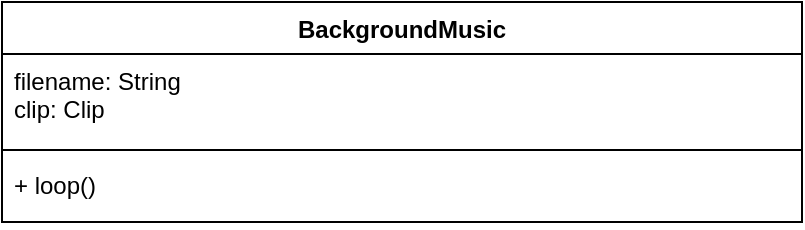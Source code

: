 <mxfile version="13.9.9" type="device"><diagram id="_y8rge10au6aMQLORhW3" name="Page-1"><mxGraphModel dx="1086" dy="806" grid="1" gridSize="10" guides="1" tooltips="1" connect="1" arrows="1" fold="1" page="1" pageScale="1" pageWidth="850" pageHeight="1100" math="0" shadow="0"><root><mxCell id="0"/><mxCell id="1" parent="0"/><mxCell id="dm9xDQezbmRJAUSkjTOD-1" value="BackgroundMusic" style="swimlane;fontStyle=1;align=center;verticalAlign=top;childLayout=stackLayout;horizontal=1;startSize=26;horizontalStack=0;resizeParent=1;resizeParentMax=0;resizeLast=0;collapsible=1;marginBottom=0;" vertex="1" parent="1"><mxGeometry x="200" y="160" width="400" height="110" as="geometry"/></mxCell><mxCell id="dm9xDQezbmRJAUSkjTOD-2" value="filename: String&#10;clip: Clip&#10;" style="text;strokeColor=none;fillColor=none;align=left;verticalAlign=top;spacingLeft=4;spacingRight=4;overflow=hidden;rotatable=0;points=[[0,0.5],[1,0.5]];portConstraint=eastwest;" vertex="1" parent="dm9xDQezbmRJAUSkjTOD-1"><mxGeometry y="26" width="400" height="44" as="geometry"/></mxCell><mxCell id="dm9xDQezbmRJAUSkjTOD-3" value="" style="line;strokeWidth=1;fillColor=none;align=left;verticalAlign=middle;spacingTop=-1;spacingLeft=3;spacingRight=3;rotatable=0;labelPosition=right;points=[];portConstraint=eastwest;" vertex="1" parent="dm9xDQezbmRJAUSkjTOD-1"><mxGeometry y="70" width="400" height="8" as="geometry"/></mxCell><mxCell id="dm9xDQezbmRJAUSkjTOD-4" value="+ loop()" style="text;strokeColor=none;fillColor=none;align=left;verticalAlign=top;spacingLeft=4;spacingRight=4;overflow=hidden;rotatable=0;points=[[0,0.5],[1,0.5]];portConstraint=eastwest;" vertex="1" parent="dm9xDQezbmRJAUSkjTOD-1"><mxGeometry y="78" width="400" height="32" as="geometry"/></mxCell></root></mxGraphModel></diagram></mxfile>